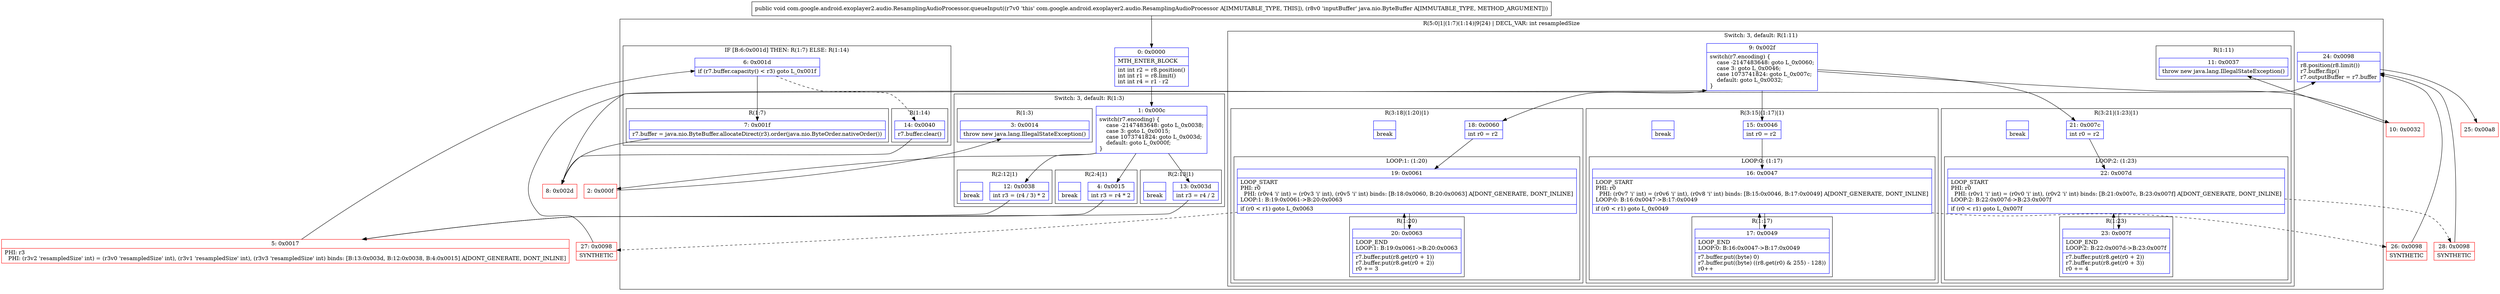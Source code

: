 digraph "CFG forcom.google.android.exoplayer2.audio.ResamplingAudioProcessor.queueInput(Ljava\/nio\/ByteBuffer;)V" {
subgraph cluster_Region_953223174 {
label = "R(5:0|1|(1:7)(1:14)|9|24) | DECL_VAR: int resampledSize\l";
node [shape=record,color=blue];
Node_0 [shape=record,label="{0\:\ 0x0000|MTH_ENTER_BLOCK\l|int int r2 = r8.position()\lint int r1 = r8.limit()\lint int r4 = r1 \- r2\l}"];
subgraph cluster_SwitchRegion_1619084962 {
label = "Switch: 3, default: R(1:3)";
node [shape=record,color=blue];
Node_1 [shape=record,label="{1\:\ 0x000c|switch(r7.encoding) \{\l    case \-2147483648: goto L_0x0038;\l    case 3: goto L_0x0015;\l    case 1073741824: goto L_0x003d;\l    default: goto L_0x000f;\l\}\l}"];
subgraph cluster_Region_1281509986 {
label = "R(2:12|1)";
node [shape=record,color=blue];
Node_12 [shape=record,label="{12\:\ 0x0038|int r3 = (r4 \/ 3) * 2\l}"];
Node_InsnContainer_1839775944 [shape=record,label="{|break\l}"];
}
subgraph cluster_Region_1674479753 {
label = "R(2:4|1)";
node [shape=record,color=blue];
Node_4 [shape=record,label="{4\:\ 0x0015|int r3 = r4 * 2\l}"];
Node_InsnContainer_1999511150 [shape=record,label="{|break\l}"];
}
subgraph cluster_Region_1535120458 {
label = "R(2:13|1)";
node [shape=record,color=blue];
Node_13 [shape=record,label="{13\:\ 0x003d|int r3 = r4 \/ 2\l}"];
Node_InsnContainer_773803618 [shape=record,label="{|break\l}"];
}
subgraph cluster_Region_1145157973 {
label = "R(1:3)";
node [shape=record,color=blue];
Node_3 [shape=record,label="{3\:\ 0x0014|throw new java.lang.IllegalStateException()\l}"];
}
}
subgraph cluster_IfRegion_1875156885 {
label = "IF [B:6:0x001d] THEN: R(1:7) ELSE: R(1:14)";
node [shape=record,color=blue];
Node_6 [shape=record,label="{6\:\ 0x001d|if (r7.buffer.capacity() \< r3) goto L_0x001f\l}"];
subgraph cluster_Region_1755193709 {
label = "R(1:7)";
node [shape=record,color=blue];
Node_7 [shape=record,label="{7\:\ 0x001f|r7.buffer = java.nio.ByteBuffer.allocateDirect(r3).order(java.nio.ByteOrder.nativeOrder())\l}"];
}
subgraph cluster_Region_1017515586 {
label = "R(1:14)";
node [shape=record,color=blue];
Node_14 [shape=record,label="{14\:\ 0x0040|r7.buffer.clear()\l}"];
}
}
subgraph cluster_SwitchRegion_1969521554 {
label = "Switch: 3, default: R(1:11)";
node [shape=record,color=blue];
Node_9 [shape=record,label="{9\:\ 0x002f|switch(r7.encoding) \{\l    case \-2147483648: goto L_0x0060;\l    case 3: goto L_0x0046;\l    case 1073741824: goto L_0x007c;\l    default: goto L_0x0032;\l\}\l}"];
subgraph cluster_Region_1439326674 {
label = "R(3:18|(1:20)|1)";
node [shape=record,color=blue];
Node_18 [shape=record,label="{18\:\ 0x0060|int r0 = r2\l}"];
subgraph cluster_LoopRegion_2053609987 {
label = "LOOP:1: (1:20)";
node [shape=record,color=blue];
Node_19 [shape=record,label="{19\:\ 0x0061|LOOP_START\lPHI: r0 \l  PHI: (r0v4 'i' int) = (r0v3 'i' int), (r0v5 'i' int) binds: [B:18:0x0060, B:20:0x0063] A[DONT_GENERATE, DONT_INLINE]\lLOOP:1: B:19:0x0061\-\>B:20:0x0063\l|if (r0 \< r1) goto L_0x0063\l}"];
subgraph cluster_Region_1923861191 {
label = "R(1:20)";
node [shape=record,color=blue];
Node_20 [shape=record,label="{20\:\ 0x0063|LOOP_END\lLOOP:1: B:19:0x0061\-\>B:20:0x0063\l|r7.buffer.put(r8.get(r0 + 1))\lr7.buffer.put(r8.get(r0 + 2))\lr0 += 3\l}"];
}
}
Node_InsnContainer_1041732252 [shape=record,label="{|break\l}"];
}
subgraph cluster_Region_782736469 {
label = "R(3:15|(1:17)|1)";
node [shape=record,color=blue];
Node_15 [shape=record,label="{15\:\ 0x0046|int r0 = r2\l}"];
subgraph cluster_LoopRegion_503718079 {
label = "LOOP:0: (1:17)";
node [shape=record,color=blue];
Node_16 [shape=record,label="{16\:\ 0x0047|LOOP_START\lPHI: r0 \l  PHI: (r0v7 'i' int) = (r0v6 'i' int), (r0v8 'i' int) binds: [B:15:0x0046, B:17:0x0049] A[DONT_GENERATE, DONT_INLINE]\lLOOP:0: B:16:0x0047\-\>B:17:0x0049\l|if (r0 \< r1) goto L_0x0049\l}"];
subgraph cluster_Region_1698074331 {
label = "R(1:17)";
node [shape=record,color=blue];
Node_17 [shape=record,label="{17\:\ 0x0049|LOOP_END\lLOOP:0: B:16:0x0047\-\>B:17:0x0049\l|r7.buffer.put((byte) 0)\lr7.buffer.put((byte) ((r8.get(r0) & 255) \- 128))\lr0++\l}"];
}
}
Node_InsnContainer_664492410 [shape=record,label="{|break\l}"];
}
subgraph cluster_Region_407111260 {
label = "R(3:21|(1:23)|1)";
node [shape=record,color=blue];
Node_21 [shape=record,label="{21\:\ 0x007c|int r0 = r2\l}"];
subgraph cluster_LoopRegion_1588932821 {
label = "LOOP:2: (1:23)";
node [shape=record,color=blue];
Node_22 [shape=record,label="{22\:\ 0x007d|LOOP_START\lPHI: r0 \l  PHI: (r0v1 'i' int) = (r0v0 'i' int), (r0v2 'i' int) binds: [B:21:0x007c, B:23:0x007f] A[DONT_GENERATE, DONT_INLINE]\lLOOP:2: B:22:0x007d\-\>B:23:0x007f\l|if (r0 \< r1) goto L_0x007f\l}"];
subgraph cluster_Region_742700151 {
label = "R(1:23)";
node [shape=record,color=blue];
Node_23 [shape=record,label="{23\:\ 0x007f|LOOP_END\lLOOP:2: B:22:0x007d\-\>B:23:0x007f\l|r7.buffer.put(r8.get(r0 + 2))\lr7.buffer.put(r8.get(r0 + 3))\lr0 += 4\l}"];
}
}
Node_InsnContainer_734234581 [shape=record,label="{|break\l}"];
}
subgraph cluster_Region_2053826860 {
label = "R(1:11)";
node [shape=record,color=blue];
Node_11 [shape=record,label="{11\:\ 0x0037|throw new java.lang.IllegalStateException()\l}"];
}
}
Node_24 [shape=record,label="{24\:\ 0x0098|r8.position(r8.limit())\lr7.buffer.flip()\lr7.outputBuffer = r7.buffer\l}"];
}
Node_2 [shape=record,color=red,label="{2\:\ 0x000f}"];
Node_5 [shape=record,color=red,label="{5\:\ 0x0017|PHI: r3 \l  PHI: (r3v2 'resampledSize' int) = (r3v0 'resampledSize' int), (r3v1 'resampledSize' int), (r3v3 'resampledSize' int) binds: [B:13:0x003d, B:12:0x0038, B:4:0x0015] A[DONT_GENERATE, DONT_INLINE]\l}"];
Node_8 [shape=record,color=red,label="{8\:\ 0x002d}"];
Node_10 [shape=record,color=red,label="{10\:\ 0x0032}"];
Node_25 [shape=record,color=red,label="{25\:\ 0x00a8}"];
Node_26 [shape=record,color=red,label="{26\:\ 0x0098|SYNTHETIC\l}"];
Node_27 [shape=record,color=red,label="{27\:\ 0x0098|SYNTHETIC\l}"];
Node_28 [shape=record,color=red,label="{28\:\ 0x0098|SYNTHETIC\l}"];
MethodNode[shape=record,label="{public void com.google.android.exoplayer2.audio.ResamplingAudioProcessor.queueInput((r7v0 'this' com.google.android.exoplayer2.audio.ResamplingAudioProcessor A[IMMUTABLE_TYPE, THIS]), (r8v0 'inputBuffer' java.nio.ByteBuffer A[IMMUTABLE_TYPE, METHOD_ARGUMENT])) }"];
MethodNode -> Node_0;
Node_0 -> Node_1;
Node_1 -> Node_2;
Node_1 -> Node_4;
Node_1 -> Node_12;
Node_1 -> Node_13;
Node_12 -> Node_5;
Node_4 -> Node_5;
Node_13 -> Node_5;
Node_6 -> Node_7;
Node_6 -> Node_14[style=dashed];
Node_7 -> Node_8;
Node_14 -> Node_8;
Node_9 -> Node_10;
Node_9 -> Node_15;
Node_9 -> Node_18;
Node_9 -> Node_21;
Node_18 -> Node_19;
Node_19 -> Node_20;
Node_19 -> Node_27[style=dashed];
Node_20 -> Node_19;
Node_15 -> Node_16;
Node_16 -> Node_17;
Node_16 -> Node_26[style=dashed];
Node_17 -> Node_16;
Node_21 -> Node_22;
Node_22 -> Node_23;
Node_22 -> Node_28[style=dashed];
Node_23 -> Node_22;
Node_24 -> Node_25;
Node_2 -> Node_3;
Node_5 -> Node_6;
Node_8 -> Node_9;
Node_10 -> Node_11;
Node_26 -> Node_24;
Node_27 -> Node_24;
Node_28 -> Node_24;
}

